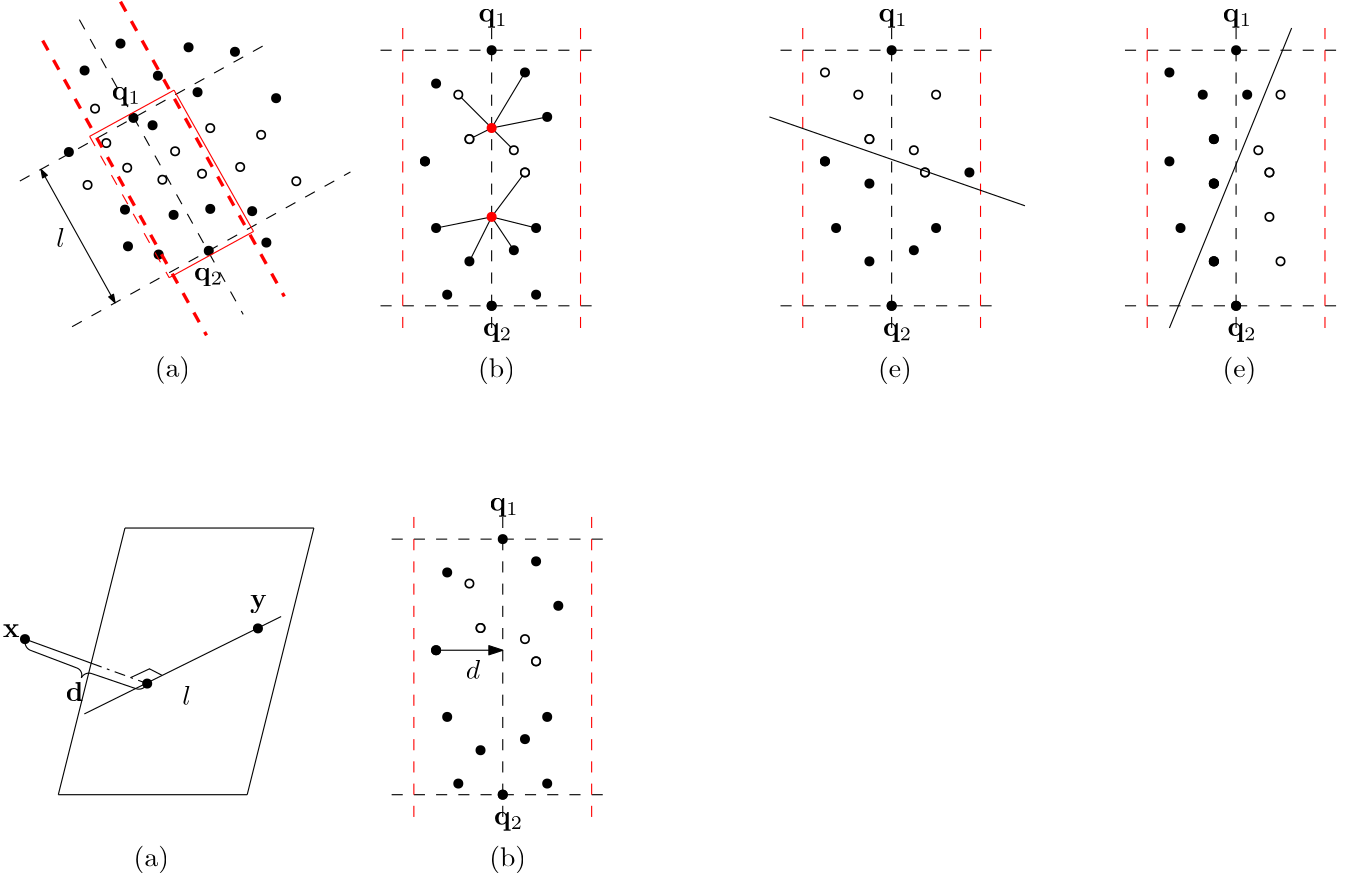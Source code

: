 <?xml version="1.0"?>
<!DOCTYPE ipe SYSTEM "ipe.dtd">
<ipe version="70005" creator="Ipe 7.1.1">
<info created="D:20111222223533" modified="D:20120124012728"/>
<ipestyle name="basic">
<symbol name="arrow/arc(spx)">
<path stroke="sym-stroke" fill="sym-stroke" pen="sym-pen">
0 0 m
-1 0.333 l
-1 -0.333 l
h
</path>
</symbol>
<symbol name="arrow/farc(spx)">
<path stroke="sym-stroke" fill="white" pen="sym-pen">
0 0 m
-1 0.333 l
-1 -0.333 l
h
</path>
</symbol>
<symbol name="mark/circle(sx)" transformations="translations">
<path fill="sym-stroke">
0.6 0 0 0.6 0 0 e
0.4 0 0 0.4 0 0 e
</path>
</symbol>
<symbol name="mark/disk(sx)" transformations="translations">
<path fill="sym-stroke">
0.6 0 0 0.6 0 0 e
</path>
</symbol>
<symbol name="mark/fdisk(sfx)" transformations="translations">
<group>
<path fill="sym-fill">
0.5 0 0 0.5 0 0 e
</path>
<path fill="sym-stroke" fillrule="eofill">
0.6 0 0 0.6 0 0 e
0.4 0 0 0.4 0 0 e
</path>
</group>
</symbol>
<symbol name="mark/box(sx)" transformations="translations">
<path fill="sym-stroke" fillrule="eofill">
-0.6 -0.6 m
0.6 -0.6 l
0.6 0.6 l
-0.6 0.6 l
h
-0.4 -0.4 m
0.4 -0.4 l
0.4 0.4 l
-0.4 0.4 l
h
</path>
</symbol>
<symbol name="mark/square(sx)" transformations="translations">
<path fill="sym-stroke">
-0.6 -0.6 m
0.6 -0.6 l
0.6 0.6 l
-0.6 0.6 l
h
</path>
</symbol>
<symbol name="mark/fsquare(sfx)" transformations="translations">
<group>
<path fill="sym-fill">
-0.5 -0.5 m
0.5 -0.5 l
0.5 0.5 l
-0.5 0.5 l
h
</path>
<path fill="sym-stroke" fillrule="eofill">
-0.6 -0.6 m
0.6 -0.6 l
0.6 0.6 l
-0.6 0.6 l
h
-0.4 -0.4 m
0.4 -0.4 l
0.4 0.4 l
-0.4 0.4 l
h
</path>
</group>
</symbol>
<symbol name="mark/cross(sx)" transformations="translations">
<group>
<path fill="sym-stroke">
-0.43 -0.57 m
0.57 0.43 l
0.43 0.57 l
-0.57 -0.43 l
h
</path>
<path fill="sym-stroke">
-0.43 0.57 m
0.57 -0.43 l
0.43 -0.57 l
-0.57 0.43 l
h
</path>
</group>
</symbol>
<symbol name="arrow/fnormal(spx)">
<path stroke="sym-stroke" fill="white" pen="sym-pen">
0 0 m
-1 0.333 l
-1 -0.333 l
h
</path>
</symbol>
<symbol name="arrow/pointed(spx)">
<path stroke="sym-stroke" fill="sym-stroke" pen="sym-pen">
0 0 m
-1 0.333 l
-0.8 0 l
-1 -0.333 l
h
</path>
</symbol>
<symbol name="arrow/fpointed(spx)">
<path stroke="sym-stroke" fill="white" pen="sym-pen">
0 0 m
-1 0.333 l
-0.8 0 l
-1 -0.333 l
h
</path>
</symbol>
<symbol name="arrow/linear(spx)">
<path stroke="sym-stroke" pen="sym-pen">
-1 0.333 m
0 0 l
-1 -0.333 l
</path>
</symbol>
<symbol name="arrow/fdouble(spx)">
<path stroke="sym-stroke" fill="white" pen="sym-pen">
0 0 m
-1 0.333 l
-1 -0.333 l
h
-1 0 m
-2 0.333 l
-2 -0.333 l
h
</path>
</symbol>
<symbol name="arrow/double(spx)">
<path stroke="sym-stroke" fill="sym-stroke" pen="sym-pen">
0 0 m
-1 0.333 l
-1 -0.333 l
h
-1 0 m
-2 0.333 l
-2 -0.333 l
h
</path>
</symbol>
<pen name="heavier" value="0.8"/>
<pen name="fat" value="1.2"/>
<pen name="ultrafat" value="2"/>
<symbolsize name="large" value="5"/>
<symbolsize name="small" value="2"/>
<symbolsize name="tiny" value="1.1"/>
<arrowsize name="large" value="10"/>
<arrowsize name="small" value="5"/>
<arrowsize name="tiny" value="3"/>
<color name="red" value="1 0 0"/>
<color name="green" value="0 1 0"/>
<color name="blue" value="0 0 1"/>
<color name="yellow" value="1 1 0"/>
<color name="orange" value="1 0.647 0"/>
<color name="gold" value="1 0.843 0"/>
<color name="purple" value="0.627 0.125 0.941"/>
<color name="gray" value="0.745"/>
<color name="brown" value="0.647 0.165 0.165"/>
<color name="navy" value="0 0 0.502"/>
<color name="pink" value="1 0.753 0.796"/>
<color name="seagreen" value="0.18 0.545 0.341"/>
<color name="turquoise" value="0.251 0.878 0.816"/>
<color name="violet" value="0.933 0.51 0.933"/>
<color name="darkblue" value="0 0 0.545"/>
<color name="darkcyan" value="0 0.545 0.545"/>
<color name="darkgray" value="0.663"/>
<color name="darkgreen" value="0 0.392 0"/>
<color name="darkmagenta" value="0.545 0 0.545"/>
<color name="darkorange" value="1 0.549 0"/>
<color name="darkred" value="0.545 0 0"/>
<color name="lightblue" value="0.678 0.847 0.902"/>
<color name="lightcyan" value="0.878 1 1"/>
<color name="lightgray" value="0.827"/>
<color name="lightgreen" value="0.565 0.933 0.565"/>
<color name="lightyellow" value="1 1 0.878"/>
<dashstyle name="dashed" value="[4] 0"/>
<dashstyle name="dotted" value="[1 3] 0"/>
<dashstyle name="dash dotted" value="[4 2 1 2] 0"/>
<dashstyle name="dash dot dotted" value="[4 2 1 2 1 2] 0"/>
<textsize name="large" value="\large"/>
<textsize name="small" value="\small"/>
<textsize name="tiny" value="\tiny"/>
<textsize name="Large" value="\Large"/>
<textsize name="LARGE" value="\LARGE"/>
<textsize name="huge" value="\huge"/>
<textsize name="Huge" value="\Huge"/>
<textsize name="footnote" value="\footnotesize"/>
<textstyle name="center" begin="\begin{center}" end="\end{center}"/>
<textstyle name="itemize" begin="\begin{itemize}" end="\end{itemize}"/>
<textstyle name="item" begin="\begin{itemize}\item{}" end="\end{itemize}"/>
<gridsize name="4 pts" value="4"/>
<gridsize name="8 pts (~3 mm)" value="8"/>
<gridsize name="16 pts (~6 mm)" value="16"/>
<gridsize name="32 pts (~12 mm)" value="32"/>
<gridsize name="10 pts (~3.5 mm)" value="10"/>
<gridsize name="20 pts (~7 mm)" value="20"/>
<gridsize name="14 pts (~5 mm)" value="14"/>
<gridsize name="28 pts (~10 mm)" value="28"/>
<gridsize name="56 pts (~20 mm)" value="56"/>
<anglesize name="90 deg" value="90"/>
<anglesize name="60 deg" value="60"/>
<anglesize name="45 deg" value="45"/>
<anglesize name="30 deg" value="30"/>
<anglesize name="22.5 deg" value="22.5"/>
<tiling name="falling" angle="-60" step="4" width="1"/>
<tiling name="rising" angle="30" step="4" width="1"/>
</ipestyle>
<page>
<layer name="alpha"/>
<view layers="alpha" active="alpha"/>
<use layer="alpha" matrix="1 0 0 1 -281.309 -3.21907" name="mark/disk(sx)" pos="335.695 801.622" size="normal" stroke="black"/>
<use matrix="1 0 0 1 -281.309 -3.21907" name="mark/disk(sx)" pos="322.767 791.926" size="normal" stroke="black"/>
<use matrix="1 0 0 1 -285.802 -1.97327" name="mark/disk(sx)" pos="344.852 773.612" size="normal" stroke="black"/>
<use matrix="1 0 0 1 -281.309 -3.21907" name="mark/disk(sx)" pos="349.161 790.041" size="normal" stroke="black"/>
<use matrix="1 0 0 1 -281.309 -3.21907" name="mark/disk(sx)" pos="376.902 798.659" size="normal" stroke="black"/>
<use matrix="1 0 0 1 -281.309 -3.21907" name="mark/disk(sx)" pos="363.436 784.116" size="normal" stroke="black"/>
<use matrix="1 0 0 1 -281.309 -3.21907" name="mark/disk(sx)" pos="360.204 800.275" size="normal" stroke="black"/>
<use matrix="1 0 0 1 -281.309 -3.21907" name="mark/disk(sx)" pos="391.715 781.961" size="normal" stroke="black"/>
<use matrix="1 0 0 1 -281.309 -3.21907" name="mark/fdisk(sfx)" pos="326.538 778.19" size="normal" stroke="black" fill="white"/>
<use matrix="1 0 0 1 -281.309 -3.21907" name="mark/fdisk(sfx)" pos="330.578 765.801" size="normal" stroke="black" fill="white"/>
<use matrix="1 0 0 1 -281.309 -3.21907" name="mark/fdisk(sfx)" pos="355.356 762.839" size="normal" stroke="black" fill="white"/>
<use matrix="1 0 0 1 -281.309 -3.21907" name="mark/fdisk(sfx)" pos="368.014 771.188" size="normal" stroke="black" fill="white"/>
<use matrix="1 0 0 1 -281.309 -3.21907" name="mark/fdisk(sfx)" pos="386.329 768.764" size="normal" stroke="black" fill="white"/>
<use matrix="1 0 0 1 -281.309 -3.21907" name="mark/fdisk(sfx)" pos="378.787 757.183" size="normal" stroke="black" fill="white"/>
<use matrix="1 0 0 1 -281.309 -3.21907" name="mark/fdisk(sfx)" pos="338.119 756.913" size="normal" stroke="black" fill="white"/>
<use matrix="1 0 0 1 -281.309 -3.21907" name="mark/fdisk(sfx)" pos="350.777 752.604" size="normal" stroke="black" fill="white"/>
<use matrix="1 0 0 1 -281.309 -3.21907" name="mark/fdisk(sfx)" pos="398.987 752.065" size="normal" stroke="black" fill="white"/>
<use matrix="1 0 0 1 -281.309 -3.21907" name="mark/fdisk(sfx)" pos="323.844 750.719" size="normal" stroke="black" fill="white"/>
<use matrix="1 0 0 1 -281.309 -3.21907" name="mark/disk(sx)" pos="317.111 762.569" size="normal" stroke="black"/>
<use matrix="1 0 0 1 -281.309 -3.21907" name="mark/disk(sx)" pos="337.311 741.831" size="normal" stroke="black"/>
<use matrix="1 0 0 1 -281.309 -3.21907" name="mark/disk(sx)" pos="354.817 739.946" size="normal" stroke="black"/>
<use matrix="1 0 0 1 -281.309 -3.21907" name="mark/disk(sx)" pos="383.097 741.292" size="normal" stroke="black"/>
<use matrix="1 0 0 1 -281.309 -3.21907" name="mark/disk(sx)" pos="388.214 729.98" size="normal" stroke="black"/>
<use matrix="1 0 0 1 -281.309 -3.21907" name="mark/disk(sx)" pos="338.388 728.634" size="normal" stroke="black"/>
<use matrix="1 0 0 1 -281.309 -3.21907" name="mark/disk(sx)" pos="368.014 742.1" size="normal" stroke="black"/>
<use matrix="1 0 0 1 -281.309 -3.21907" name="mark/disk(sx)" pos="367.476 727.018" size="normal" stroke="black"/>
<use matrix="1 0 0 1 -286.695 -17.4932" name="mark/disk(sx)" pos="354.817 739.946" size="normal" stroke="black"/>
<use matrix="1 0 0 1 -277.269 -25.5734" name="mark/fdisk(sfx)" pos="361.012 777.113" size="normal" stroke="black" fill="white"/>
<path matrix="1 0 0 1 -277.269 -25.5734" stroke="black" dash="dashed">
316.842 832.595 m
375.825 726.479 l
</path>
<path matrix="1 0 0 1 -277.269 -25.5734" stroke="black" dash="dashed">
295.424 774.481 m
385.419 824.503 l
385.419 824.503 l
</path>
<path matrix="1 0 0 1 -289.747 -32.4758" stroke="black" dash="dashed">
326.702 728.954 m
426.918 784.658 l
426.918 784.658 l
</path>
<path matrix="1 0 0 1 -290.467 -33.1147" stroke="red" dash="dashed" pen="fat">
316.842 832.595 m
375.825 726.479 l
</path>
<path matrix="1 0 0 1 -262.457 -19.11" stroke="red" dash="dashed" pen="fat">
316.842 832.595 m
375.825 726.479 l
</path>
<text matrix="1 0 0 1 -11.1301 -78.8754" transformations="translations" pos="92 792" stroke="black" type="label" width="10.516" height="4.435" depth="1.93" valign="baseline">$\mathbf q_2$</text>
<text matrix="1 0 0 1 -40.7681 -13.7887" transformations="translations" pos="92 792" stroke="black" type="label" width="10.516" height="4.435" depth="1.93" valign="baseline">$\mathbf q_1$</text>
<use matrix="1 0 0 1 -269.755 -32.6301" name="mark/disk(sx)" pos="335.695 801.622" size="normal" stroke="black"/>
<path matrix="1 0 0 1 -277.269 -25.5734" stroke="black" arrow="normal/tiny" rarrow="normal/tiny">
303.012 778.698 m
329.727 730.635 l
</path>
<text matrix="1 0 0 1 -9.26912 -29.5734" transformations="translations" pos="76 708" stroke="black" type="label" width="12.73" height="7.473" depth="2.49" valign="baseline">(a)</text>
<path matrix="1 0 0 1 -277.269 -25.5734" stroke="red">
320.546 790.569 m
350.916 807.205 l
</path>
<path matrix="1 0 0 1 -248.641 -76.4476" stroke="red">
320.546 790.569 m
350.916 807.205 l
</path>
<path matrix="1 0 0 1 -277.269 -25.5734" stroke="red">
350.916 807.205 m
379.545 756.331 l
</path>
<path matrix="1 0 0 1 -277.269 -25.5734" stroke="red" dash="dashed">
320.546 790.569 m
349.175 739.695 l
</path>
<text matrix="1 0 0 1 -60.7692 -66.8463" transformations="translations" pos="92 792" stroke="black" type="label" width="3.169" height="6.918" depth="0" valign="baseline">$l$</text>
<path matrix="1 0 0 1 -12 0" stroke="black" dash="dashed">
160 704 m
240 704 l
</path>
<path matrix="1 0 0 1 -12 -4" stroke="black" dash="dashed">
160 800 m
240 800 l
</path>
<path matrix="1 0 0 1 -12 -4" stroke="black" dash="dashed">
200 808 m
200 696 l
</path>
<path matrix="1 0 0 1 -12 -4" stroke="red" dash="dashed">
168 808 m
168 696 l
168 696 l
</path>
<path matrix="1 0 0 1 -12 -4" stroke="red" dash="dashed">
232 808 m
232 696 l
232 696 l
</path>
<use matrix="1 0 0 1 -12 -4" name="mark/disk(sx)" pos="180 788" size="normal" stroke="black"/>
<use matrix="1 0 0 1 -12 -4" name="mark/disk(sx)" pos="184 712" size="normal" stroke="black"/>
<use matrix="1 0 0 1 -12 -4" name="mark/disk(sx)" pos="216 712" size="normal" stroke="black"/>
<use matrix="1 0 0 1 -12 -4" name="mark/disk(sx)" pos="176 760" size="normal" stroke="black"/>
<use matrix="1 0 0 1 -12 -4" name="mark/disk(sx)" pos="200 800" size="normal" stroke="black"/>
<use matrix="1 0 0 1 -12 -4" name="mark/disk(sx)" pos="176 760" size="normal" stroke="black"/>
<path matrix="1 0 0 1 -12 -4" stroke="black">
212 756 m
200 740 l
</path>
<path matrix="1 0 0 1 -12 -4" stroke="black">
200 740 m
216 736 l
</path>
<path matrix="1 0 0 1 -12 -4" stroke="black">
200 740 m
180 736 l
180 736 l
</path>
<path matrix="1 0 0 1 -12 -4" stroke="black">
192 724 m
200 740 l
</path>
<path matrix="1 0 0 1 -12 -4" stroke="black">
200 772 m
212 792 l
</path>
<path matrix="1 0 0 1 -12 -4" stroke="black">
188 784 m
200 772 l
</path>
<path matrix="1 0 0 1 -12 -4" stroke="black">
200 772 m
192 768 l
</path>
<path matrix="1 0 0 1 -12 -4" stroke="black">
200 772 m
220 776 l
</path>
<path matrix="1 0 0 1 -12 -4" stroke="black">
208 728 m
200 740 l
</path>
<path matrix="1 0 0 1 -12 -4" stroke="black">
208 764 m
200 772 l
</path>
<use matrix="1 0 0 1 -12 -4" name="mark/disk(sx)" pos="192 768" size="normal" stroke="black"/>
<use matrix="1 0 0 1 -12 -4" name="mark/disk(sx)" pos="220 776" size="normal" stroke="black"/>
<use matrix="1 0 0 1 -12 -4" name="mark/disk(sx)" pos="212 792" size="normal" stroke="black"/>
<use matrix="1 0 0 1 -12 -4" name="mark/fdisk(sfx)" pos="188 784" size="normal" stroke="black" fill="white"/>
<use matrix="1 0 0 1 -12 -4" name="mark/fdisk(sfx)" pos="192 768" size="normal" stroke="black" fill="white"/>
<use matrix="1 0 0 1 -12 -4" name="mark/disk(sx)" pos="200 772" size="normal" stroke="red"/>
<use matrix="1 0 0 1 -12 -4" name="mark/fdisk(sfx)" pos="208 764" size="normal" stroke="black" fill="white"/>
<use matrix="1 0 0 1 -12 -4" name="mark/disk(sx)" pos="180 736" size="normal" stroke="black"/>
<use matrix="1 0 0 1 -12 -4" name="mark/disk(sx)" pos="216 736" size="normal" stroke="black"/>
<use matrix="1 0 0 1 -12 -4" name="mark/disk(sx)" pos="212 756" size="normal" stroke="black"/>
<use matrix="1 0 0 1 -12 -4" name="mark/fdisk(sfx)" pos="212 756" size="normal" stroke="black" fill="white"/>
<use matrix="1 0 0 1 -12 -4" name="mark/disk(sx)" pos="192 724" size="normal" stroke="black"/>
<use matrix="1 0 0 1 -12 -4" name="mark/disk(sx)" pos="200 740" size="normal" stroke="red"/>
<use matrix="1 0 0 1 -12 -4" name="mark/disk(sx)" pos="208 728" size="normal" stroke="black"/>
<text matrix="1 0 0 1 91.2319 14.2113" transformations="translations" pos="92 792" stroke="black" type="label" width="10.516" height="4.435" depth="1.93" valign="baseline">$\mathbf q_1$</text>
<text matrix="1 0 0 1 107.106 -29.726" transformations="translations" pos="76 708" stroke="black" type="label" width="13.284" height="7.473" depth="2.49" valign="baseline">(b)</text>
<use matrix="1 0 0 1 -12 0" name="mark/fdisk(sfx)" pos="200 704" size="normal" stroke="black" fill="white"/>
<use matrix="1 0 0 1 -12 0" name="mark/disk(sx)" pos="200 704" size="normal" stroke="black"/>
<text matrix="1 0 0 1 92.87 -98.8754" transformations="translations" pos="92 792" stroke="black" type="label" width="10.516" height="4.435" depth="1.93" valign="baseline">$\mathbf q_2$</text>
<path matrix="1 0 0 1 -292 -176" stroke="black">
348 800 m
416 800 l
</path>
<path matrix="1 0 0 1 -292 -176" stroke="black">
416 800 m
392 704 l
</path>
<path matrix="1 0 0 1 -292 -176" stroke="black">
392 704 m
324 704 l
</path>
<path matrix="1 0 0 1 -292 -176" stroke="black">
348 800 m
324 704 l
</path>
<use matrix="1 0 0 1 -292 -176" name="mark/disk(sx)" pos="312 760" size="normal" stroke="black"/>
<path matrix="1 0 0 1 -292 -176" stroke="black">
312 760 m
335.833 751.333 l
</path>
<path matrix="1 0 0 1 -292 -176" stroke="black" dash="dash dotted">
335.833 751.333 m
356 744 l
</path>
<use matrix="1 0 0 1 -292 -176" name="mark/disk(sx)" pos="395.864 763.859" size="normal" stroke="black"/>
<path matrix="1.77711 0 0 1.76576 -591.282 -756.653" stroke="black">
356 744 m
395.864 763.859 l
</path>
<text matrix="1 0 0 1 -79.9906 -207.327" transformations="translations" pos="92 792" stroke="black" type="label" width="6.047" height="4.428" depth="0" valign="baseline">$\mathbf x$</text>
<path matrix="1 0 0 1 -292 -176" stroke="black">
312.241 760 m
3.13887 0 0 3.13887 315.168 758.865 313.86 756.011 a
</path>
<path matrix="1 0 0 1 -292 -176" stroke="black">
356 744 m
3.26356 0 0 -3.26356 352.983 745.244 352.13 742.094 a
</path>
<use matrix="1 0 0 1 -292 -176" name="mark/disk(sx)" pos="356 744" size="normal" stroke="black"/>
<path matrix="1 0 0 1 -292 -176" stroke="black">
336.133 747.554 m
3.04059 0 0 3.04059 335.033 744.719 332.297 746.046 a
</path>
<path matrix="1 0 0 1 -291.814 -176.186" stroke="black">
330.506 749.796 m
2.70374 0 0 -2.70374 329.575 747.258 332.091 746.267 a
</path>
<path matrix="1 0 0 1 -292 -176" stroke="black">
313.86 756.011 m
330.692 749.61 l
</path>
<path matrix="1 0 0 1 -292 -176" stroke="black">
336.133 747.554 m
352.13 742.094 l
</path>
<text matrix="1 0 0 1 -57.2978 -230.231" transformations="translations" pos="92 792" stroke="black" type="label" width="6.365" height="6.918" depth="0" valign="baseline">$\mathbf d$</text>
<path matrix="1 0 0 1 -292 -176" stroke="black">
350.147 746.204 m
356.902 749.345 l
</path>
<path matrix="1 0 0 1 -292 -176" stroke="black">
356.744 749.345 m
361.3 746.989 l
</path>
<text matrix="1 0 0 1 9.04952 -196.628" transformations="translations" pos="92 792" stroke="black" type="label" width="6.206" height="4.435" depth="1.93" valign="baseline">$\mathbf y$</text>
<text matrix="1 0 0 1 -15.3803 -231.63" transformations="translations" pos="92 792" stroke="black" type="label" width="3.169" height="6.918" depth="0" valign="baseline">$l$</text>
<text matrix="1 0 0 1 -16.894 -205.726" transformations="translations" pos="76 708" stroke="black" type="label" width="12.73" height="7.473" depth="2.49" valign="baseline">(a)</text>
<path matrix="1 0 0 1 -8 -176" stroke="black" dash="dashed">
160 704 m
240 704 l
</path>
<path matrix="1 0 0 1 -8 -180" stroke="black" dash="dashed">
160 800 m
240 800 l
</path>
<path matrix="1 0 0 1 -8 -180" stroke="black" dash="dashed">
200 808 m
200 696 l
</path>
<path matrix="1 0 0 1 -8 -180" stroke="red" dash="dashed">
168 808 m
168 696 l
168 696 l
</path>
<path matrix="1 0 0 1 -8 -180" stroke="red" dash="dashed">
232 808 m
232 696 l
232 696 l
</path>
<use matrix="1 0 0 1 -8 -180" name="mark/disk(sx)" pos="180 788" size="normal" stroke="black"/>
<use matrix="1 0 0 1 -8 -180" name="mark/disk(sx)" pos="184 712" size="normal" stroke="black"/>
<use matrix="1 0 0 1 -8 -180" name="mark/disk(sx)" pos="216 712" size="normal" stroke="black"/>
<use matrix="1 0 0 1 -8 -180" name="mark/disk(sx)" pos="176 760" size="normal" stroke="black"/>
<use matrix="1 0 0 1 -8 -180" name="mark/disk(sx)" pos="200 800" size="normal" stroke="black"/>
<use matrix="1 0 0 1 -8 -180" name="mark/disk(sx)" pos="176 760" size="normal" stroke="black"/>
<use matrix="1 0 0 1 -8 -180" name="mark/disk(sx)" pos="192 768" size="normal" stroke="black"/>
<use matrix="1 0 0 1 -8 -180" name="mark/disk(sx)" pos="220 776" size="normal" stroke="black"/>
<use matrix="1 0 0 1 -8 -180" name="mark/disk(sx)" pos="212 792" size="normal" stroke="black"/>
<use matrix="1 0 0 1 -8 -180" name="mark/fdisk(sfx)" pos="188 784" size="normal" stroke="black" fill="white"/>
<use matrix="1 0 0 1 -8 -180" name="mark/fdisk(sfx)" pos="192 768" size="normal" stroke="black" fill="white"/>
<use matrix="1 0 0 1 -8 -180" name="mark/fdisk(sfx)" pos="208 764" size="normal" stroke="black" fill="white"/>
<use matrix="1 0 0 1 -8 -180" name="mark/disk(sx)" pos="180 736" size="normal" stroke="black"/>
<use matrix="1 0 0 1 -8 -180" name="mark/disk(sx)" pos="216 736" size="normal" stroke="black"/>
<use matrix="1 0 0 1 -8 -180" name="mark/disk(sx)" pos="212 756" size="normal" stroke="black"/>
<use matrix="1 0 0 1 -8 -180" name="mark/fdisk(sfx)" pos="212 756" size="normal" stroke="black" fill="white"/>
<use matrix="1 0 0 1 -8 -180" name="mark/disk(sx)" pos="192 724" size="normal" stroke="black"/>
<use matrix="1 0 0 1 -8 -180" name="mark/disk(sx)" pos="208 728" size="normal" stroke="black"/>
<text matrix="1 0 0 1 95.232 -161.789" transformations="translations" pos="92 792" stroke="black" type="label" width="10.516" height="4.435" depth="1.93" valign="baseline">$\mathbf q_1$</text>
<text matrix="1 0 0 1 111.106 -205.726" transformations="translations" pos="76 708" stroke="black" type="label" width="13.284" height="7.473" depth="2.49" valign="baseline">(b)</text>
<use matrix="1 0 0 1 -8 -176" name="mark/fdisk(sfx)" pos="200 704" size="normal" stroke="black" fill="white"/>
<use matrix="1 0 0 1 -8 -176" name="mark/disk(sx)" pos="200 704" size="normal" stroke="black"/>
<text matrix="1 0 0 1 96.87 -274.875" transformations="translations" pos="92 792" stroke="black" type="label" width="10.516" height="4.435" depth="1.93" valign="baseline">$\mathbf q_2$</text>
<path matrix="1 0 0 1 -232 -176" stroke="black" arrow="normal/small">
400 756 m
424 756 l
</path>
<text matrix="1 0 0 1 86.702 -222.231" transformations="translations" pos="92 792" stroke="black" type="label" width="5.185" height="6.918" depth="0" valign="baseline">$d$</text>
<path matrix="1 0 0 1 132 0" stroke="black" dash="dashed">
160 704 m
240 704 l
</path>
<path matrix="1 0 0 1 132 -4" stroke="black" dash="dashed">
160 800 m
240 800 l
</path>
<path matrix="1 0 0 1 132 -4" stroke="black" dash="dashed">
200 808 m
200 696 l
</path>
<path matrix="1 0 0 1 132 -4" stroke="red" dash="dashed">
168 808 m
168 696 l
168 696 l
</path>
<path matrix="1 0 0 1 132 -4" stroke="red" dash="dashed">
232 808 m
232 696 l
232 696 l
</path>
<use matrix="1 0 0 1 132 -4" name="mark/disk(sx)" pos="176 760" size="normal" stroke="black"/>
<use matrix="1 0 0 1 132 -4" name="mark/disk(sx)" pos="200 800" size="normal" stroke="black"/>
<use matrix="1 0 0 1 132 -4" name="mark/disk(sx)" pos="176 760" size="normal" stroke="black"/>
<use matrix="1 0 0 1 132 -4" name="mark/disk(sx)" pos="192 768" size="normal" stroke="black"/>
<use matrix="1 0 0 1 132 -4" name="mark/fdisk(sfx)" pos="188 784" size="normal" stroke="black" fill="white"/>
<use matrix="1 0 0 1 132 -4" name="mark/fdisk(sfx)" pos="192 768" size="normal" stroke="black" fill="white"/>
<use matrix="1 0 0 1 132 -4" name="mark/fdisk(sfx)" pos="208 764" size="normal" stroke="black" fill="white"/>
<use matrix="1 0 0 1 132 -4" name="mark/disk(sx)" pos="180 736" size="normal" stroke="black"/>
<use matrix="1 0 0 1 132 -4" name="mark/disk(sx)" pos="216 736" size="normal" stroke="black"/>
<use matrix="1 0 0 1 132 -4" name="mark/disk(sx)" pos="212 756" size="normal" stroke="black"/>
<use matrix="1 0 0 1 132 -4" name="mark/fdisk(sfx)" pos="212 756" size="normal" stroke="black" fill="white"/>
<use matrix="1 0 0 1 132 -4" name="mark/disk(sx)" pos="192 724" size="normal" stroke="black"/>
<use matrix="1 0 0 1 132 -4" name="mark/disk(sx)" pos="208 728" size="normal" stroke="black"/>
<text matrix="1 0 0 1 235.232 14.2113" transformations="translations" pos="92 792" stroke="black" type="label" width="10.516" height="4.435" depth="1.93" valign="baseline">$\mathbf q_1$</text>
<text matrix="1 0 0 1 251.106 -29.726" transformations="translations" pos="76 708" stroke="black" type="label" width="12.177" height="7.473" depth="2.49" valign="baseline">(e)</text>
<use matrix="1 0 0 1 132 0" name="mark/fdisk(sfx)" pos="200 704" size="normal" stroke="black" fill="white"/>
<use matrix="1 0 0 1 132 0" name="mark/disk(sx)" pos="200 704" size="normal" stroke="black"/>
<text matrix="1 0 0 1 236.87 -98.8754" transformations="translations" pos="92 792" stroke="black" type="label" width="10.516" height="4.435" depth="1.93" valign="baseline">$\mathbf q_2$</text>
<use matrix="1 0 0 1 -188 0" name="mark/fdisk(sfx)" pos="536 780" size="normal" stroke="black" fill="white"/>
<use matrix="1 0 0 1 -188 0" name="mark/fdisk(sfx)" pos="496 788" size="normal" stroke="black" fill="white"/>
<path matrix="1 0 0 1 -188 0" stroke="black">
476 772 m
568 740 l
</path>
<use matrix="1 0 0 1 -188 0" name="mark/disk(sx)" pos="548 752" size="normal" stroke="black"/>
<use matrix="1 0 0 1 -188 0" name="mark/disk(sx)" pos="512 748" size="normal" stroke="black"/>
<path matrix="1 0 0 1 256 0" stroke="black" dash="dashed">
160 704 m
240 704 l
</path>
<path matrix="1 0 0 1 256 -4" stroke="black" dash="dashed">
160 800 m
240 800 l
</path>
<path matrix="1 0 0 1 256 -4" stroke="black" dash="dashed">
200 808 m
200 696 l
</path>
<path matrix="1 0 0 1 256 -4" stroke="red" dash="dashed">
168 808 m
168 696 l
168 696 l
</path>
<path matrix="1 0 0 1 256 -4" stroke="red" dash="dashed">
232 808 m
232 696 l
232 696 l
</path>
<use matrix="1 0 0 1 256 -4" name="mark/disk(sx)" pos="176 760" size="normal" stroke="black"/>
<use matrix="1 0 0 1 256 -4" name="mark/disk(sx)" pos="200 800" size="normal" stroke="black"/>
<use matrix="1 0 0 1 256 -4" name="mark/disk(sx)" pos="192 768" size="normal" stroke="black"/>
<use matrix="1 0 0 1 256 -4" name="mark/disk(sx)" pos="188 784" size="normal" stroke="black"/>
<use matrix="1 0 0 1 256 -4" name="mark/disk(sx)" pos="192 768" size="normal" stroke="black"/>
<use matrix="1 0 0 1 256 -4" name="mark/fdisk(sfx)" pos="208 764" size="normal" stroke="black" fill="white"/>
<use matrix="1 0 0 1 256 -4" name="mark/disk(sx)" pos="180 736" size="normal" stroke="black"/>
<use matrix="1 0 0 1 256 -4" name="mark/disk(sx)" pos="212 756" size="normal" stroke="black"/>
<use matrix="1 0 0 1 256 -4" name="mark/fdisk(sfx)" pos="212 756" size="normal" stroke="black" fill="white"/>
<use matrix="1 0 0 1 256 -4" name="mark/disk(sx)" pos="192 724" size="normal" stroke="black"/>
<text matrix="1 0 0 1 359.232 14.2113" transformations="translations" pos="92 792" stroke="black" type="label" width="10.516" height="4.435" depth="1.93" valign="baseline">$\mathbf q_1$</text>
<text matrix="1 0 0 1 375.106 -29.726" transformations="translations" pos="76 708" stroke="black" type="label" width="12.177" height="7.473" depth="2.49" valign="baseline">(e)</text>
<use matrix="1 0 0 1 256 0" name="mark/fdisk(sfx)" pos="200 704" size="normal" stroke="black" fill="white"/>
<use matrix="1 0 0 1 256 0" name="mark/disk(sx)" pos="200 704" size="normal" stroke="black"/>
<text matrix="1 0 0 1 360.87 -98.8754" transformations="translations" pos="92 792" stroke="black" type="label" width="10.516" height="4.435" depth="1.93" valign="baseline">$\mathbf q_2$</text>
<use matrix="1 0 0 1 -64 0" name="mark/fdisk(sfx)" pos="536 780" size="normal" stroke="black" fill="white"/>
<use matrix="1 0 0 1 -64 0" name="mark/disk(sx)" pos="496 788" size="normal" stroke="black"/>
<use matrix="1 0 0 1 -64 0" name="mark/disk(sx)" pos="512 748" size="normal" stroke="black"/>
<use matrix="1 0 0 1 -120 0" name="mark/fdisk(sfx)" pos="588 736" size="normal" stroke="black" fill="white"/>
<use matrix="1 0 0 1 -120 0" name="mark/fdisk(sfx)" pos="568 720" size="normal" stroke="black" fill="white"/>
<use matrix="1 0 0 1 -120 0" name="mark/fdisk(sfx)" pos="568 748" size="normal" stroke="black" fill="white"/>
<use matrix="1 0 0 1 -120 0" name="mark/disk(sx)" pos="580 780" size="normal" stroke="black"/>
<use matrix="1 0 0 1 -116 -16" name="mark/fdisk(sfx)" pos="588 736" size="normal" stroke="black" fill="white"/>
<use name="mark/disk(sx)" pos="448 748" size="normal" stroke="black"/>
<use name="mark/disk(sx)" pos="448 720" size="normal" stroke="black"/>
<path stroke="black">
476 804 m
432 696 l
</path>
</page>
</ipe>
